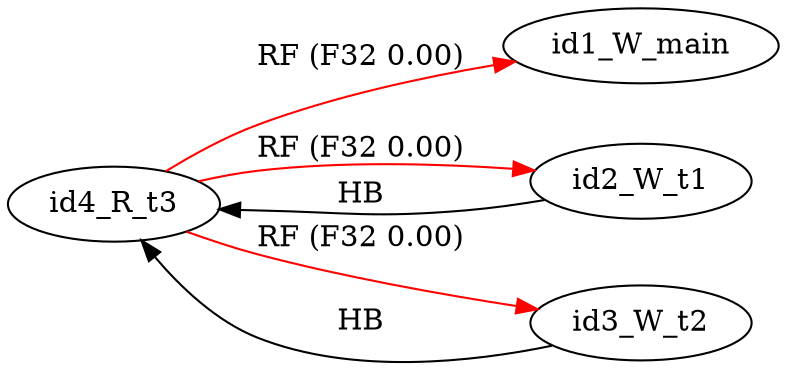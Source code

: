 digraph memory_model {
rankdir=LR;
splines=true; esep=0.5;
id4_R_t3 -> id1_W_main [label = "RF (F32 0.00)", color="red"];
id4_R_t3 -> id2_W_t1 [label = "RF (F32 0.00)", color="red"];
id4_R_t3 -> id3_W_t2 [label = "RF (F32 0.00)", color="red"];
id2_W_t1 -> id4_R_t3 [label = "HB", color="black"];
id3_W_t2 -> id4_R_t3 [label = "HB", color="black"];
id1_W_main [pos="5.0,2!"]
id2_W_t1 [pos="0,0!"]
id3_W_t2 [pos="5,0!"]
id4_R_t3 [pos="10,0!"]
}